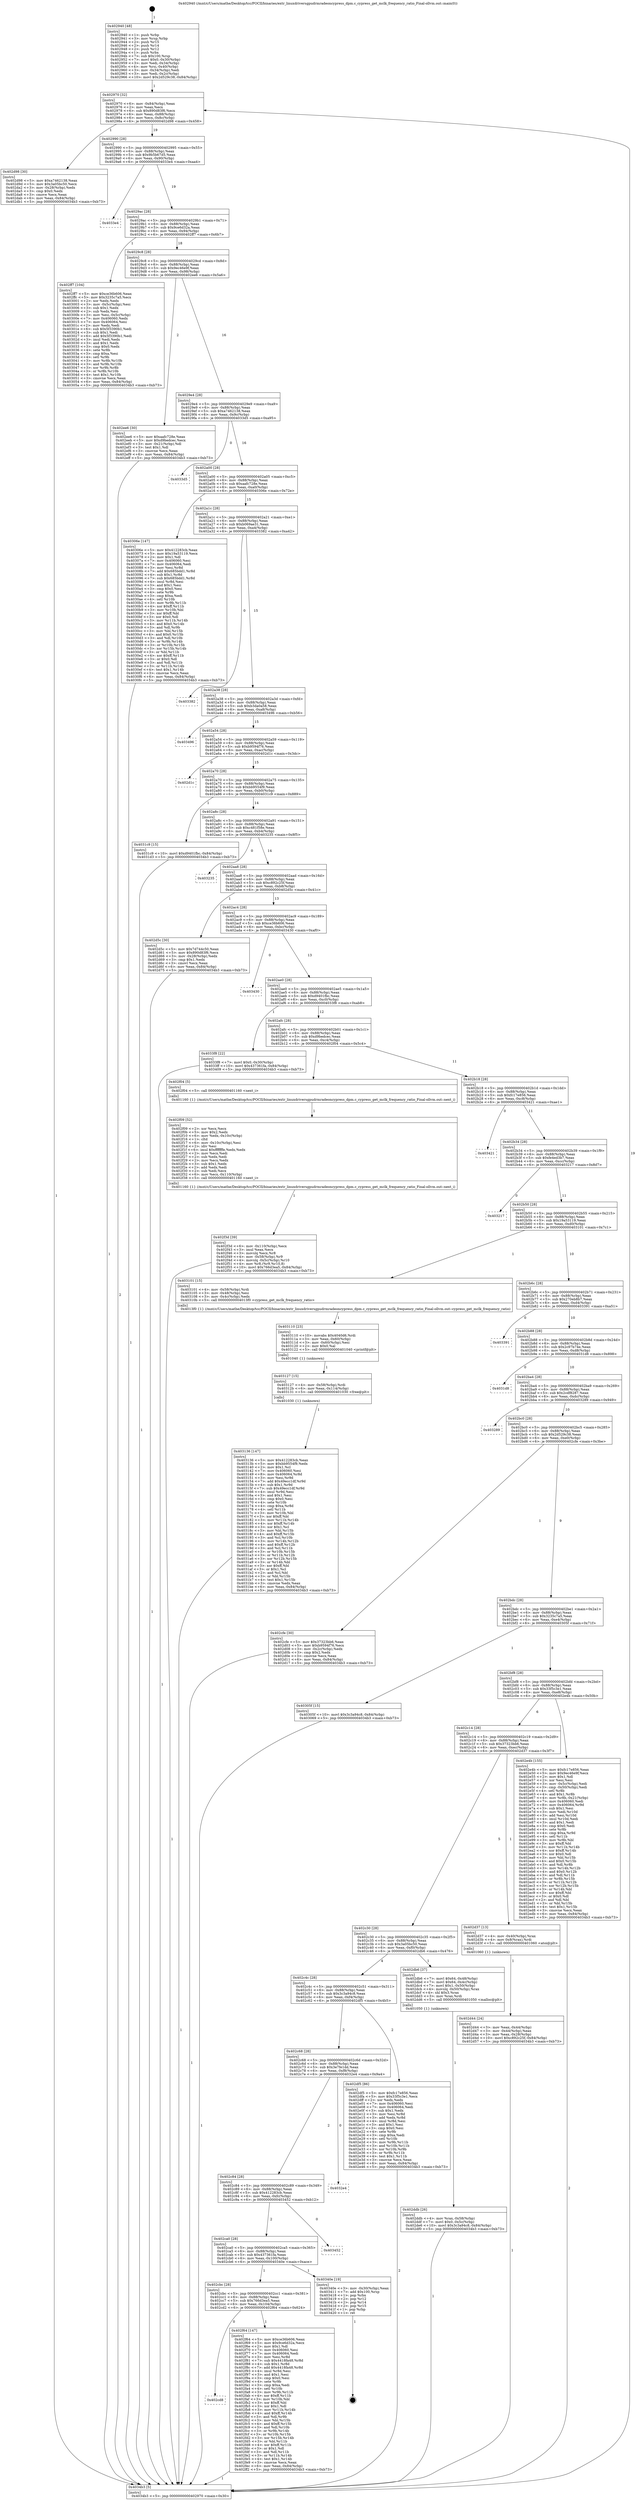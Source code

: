digraph "0x402940" {
  label = "0x402940 (/mnt/c/Users/mathe/Desktop/tcc/POCII/binaries/extr_linuxdriversgpudrmradeoncypress_dpm.c_cypress_get_mclk_frequency_ratio_Final-ollvm.out::main(0))"
  labelloc = "t"
  node[shape=record]

  Entry [label="",width=0.3,height=0.3,shape=circle,fillcolor=black,style=filled]
  "0x402970" [label="{
     0x402970 [32]\l
     | [instrs]\l
     &nbsp;&nbsp;0x402970 \<+6\>: mov -0x84(%rbp),%eax\l
     &nbsp;&nbsp;0x402976 \<+2\>: mov %eax,%ecx\l
     &nbsp;&nbsp;0x402978 \<+6\>: sub $0x890d83f6,%ecx\l
     &nbsp;&nbsp;0x40297e \<+6\>: mov %eax,-0x88(%rbp)\l
     &nbsp;&nbsp;0x402984 \<+6\>: mov %ecx,-0x8c(%rbp)\l
     &nbsp;&nbsp;0x40298a \<+6\>: je 0000000000402d98 \<main+0x458\>\l
  }"]
  "0x402d98" [label="{
     0x402d98 [30]\l
     | [instrs]\l
     &nbsp;&nbsp;0x402d98 \<+5\>: mov $0xa7462138,%eax\l
     &nbsp;&nbsp;0x402d9d \<+5\>: mov $0x3a05bc50,%ecx\l
     &nbsp;&nbsp;0x402da2 \<+3\>: mov -0x28(%rbp),%edx\l
     &nbsp;&nbsp;0x402da5 \<+3\>: cmp $0x0,%edx\l
     &nbsp;&nbsp;0x402da8 \<+3\>: cmove %ecx,%eax\l
     &nbsp;&nbsp;0x402dab \<+6\>: mov %eax,-0x84(%rbp)\l
     &nbsp;&nbsp;0x402db1 \<+5\>: jmp 00000000004034b3 \<main+0xb73\>\l
  }"]
  "0x402990" [label="{
     0x402990 [28]\l
     | [instrs]\l
     &nbsp;&nbsp;0x402990 \<+5\>: jmp 0000000000402995 \<main+0x55\>\l
     &nbsp;&nbsp;0x402995 \<+6\>: mov -0x88(%rbp),%eax\l
     &nbsp;&nbsp;0x40299b \<+5\>: sub $0x9b5b67d5,%eax\l
     &nbsp;&nbsp;0x4029a0 \<+6\>: mov %eax,-0x90(%rbp)\l
     &nbsp;&nbsp;0x4029a6 \<+6\>: je 00000000004033e4 \<main+0xaa4\>\l
  }"]
  Exit [label="",width=0.3,height=0.3,shape=circle,fillcolor=black,style=filled,peripheries=2]
  "0x4033e4" [label="{
     0x4033e4\l
  }", style=dashed]
  "0x4029ac" [label="{
     0x4029ac [28]\l
     | [instrs]\l
     &nbsp;&nbsp;0x4029ac \<+5\>: jmp 00000000004029b1 \<main+0x71\>\l
     &nbsp;&nbsp;0x4029b1 \<+6\>: mov -0x88(%rbp),%eax\l
     &nbsp;&nbsp;0x4029b7 \<+5\>: sub $0x9ce6d32a,%eax\l
     &nbsp;&nbsp;0x4029bc \<+6\>: mov %eax,-0x94(%rbp)\l
     &nbsp;&nbsp;0x4029c2 \<+6\>: je 0000000000402ff7 \<main+0x6b7\>\l
  }"]
  "0x403136" [label="{
     0x403136 [147]\l
     | [instrs]\l
     &nbsp;&nbsp;0x403136 \<+5\>: mov $0x412283cb,%eax\l
     &nbsp;&nbsp;0x40313b \<+5\>: mov $0xbb9554f9,%edx\l
     &nbsp;&nbsp;0x403140 \<+2\>: mov $0x1,%cl\l
     &nbsp;&nbsp;0x403142 \<+7\>: mov 0x406060,%esi\l
     &nbsp;&nbsp;0x403149 \<+8\>: mov 0x406064,%r8d\l
     &nbsp;&nbsp;0x403151 \<+3\>: mov %esi,%r9d\l
     &nbsp;&nbsp;0x403154 \<+7\>: add $0x49ecc1df,%r9d\l
     &nbsp;&nbsp;0x40315b \<+4\>: sub $0x1,%r9d\l
     &nbsp;&nbsp;0x40315f \<+7\>: sub $0x49ecc1df,%r9d\l
     &nbsp;&nbsp;0x403166 \<+4\>: imul %r9d,%esi\l
     &nbsp;&nbsp;0x40316a \<+3\>: and $0x1,%esi\l
     &nbsp;&nbsp;0x40316d \<+3\>: cmp $0x0,%esi\l
     &nbsp;&nbsp;0x403170 \<+4\>: sete %r10b\l
     &nbsp;&nbsp;0x403174 \<+4\>: cmp $0xa,%r8d\l
     &nbsp;&nbsp;0x403178 \<+4\>: setl %r11b\l
     &nbsp;&nbsp;0x40317c \<+3\>: mov %r10b,%bl\l
     &nbsp;&nbsp;0x40317f \<+3\>: xor $0xff,%bl\l
     &nbsp;&nbsp;0x403182 \<+3\>: mov %r11b,%r14b\l
     &nbsp;&nbsp;0x403185 \<+4\>: xor $0xff,%r14b\l
     &nbsp;&nbsp;0x403189 \<+3\>: xor $0x1,%cl\l
     &nbsp;&nbsp;0x40318c \<+3\>: mov %bl,%r15b\l
     &nbsp;&nbsp;0x40318f \<+4\>: and $0xff,%r15b\l
     &nbsp;&nbsp;0x403193 \<+3\>: and %cl,%r10b\l
     &nbsp;&nbsp;0x403196 \<+3\>: mov %r14b,%r12b\l
     &nbsp;&nbsp;0x403199 \<+4\>: and $0xff,%r12b\l
     &nbsp;&nbsp;0x40319d \<+3\>: and %cl,%r11b\l
     &nbsp;&nbsp;0x4031a0 \<+3\>: or %r10b,%r15b\l
     &nbsp;&nbsp;0x4031a3 \<+3\>: or %r11b,%r12b\l
     &nbsp;&nbsp;0x4031a6 \<+3\>: xor %r12b,%r15b\l
     &nbsp;&nbsp;0x4031a9 \<+3\>: or %r14b,%bl\l
     &nbsp;&nbsp;0x4031ac \<+3\>: xor $0xff,%bl\l
     &nbsp;&nbsp;0x4031af \<+3\>: or $0x1,%cl\l
     &nbsp;&nbsp;0x4031b2 \<+2\>: and %cl,%bl\l
     &nbsp;&nbsp;0x4031b4 \<+3\>: or %bl,%r15b\l
     &nbsp;&nbsp;0x4031b7 \<+4\>: test $0x1,%r15b\l
     &nbsp;&nbsp;0x4031bb \<+3\>: cmovne %edx,%eax\l
     &nbsp;&nbsp;0x4031be \<+6\>: mov %eax,-0x84(%rbp)\l
     &nbsp;&nbsp;0x4031c4 \<+5\>: jmp 00000000004034b3 \<main+0xb73\>\l
  }"]
  "0x402ff7" [label="{
     0x402ff7 [104]\l
     | [instrs]\l
     &nbsp;&nbsp;0x402ff7 \<+5\>: mov $0xce36b606,%eax\l
     &nbsp;&nbsp;0x402ffc \<+5\>: mov $0x3235c7a5,%ecx\l
     &nbsp;&nbsp;0x403001 \<+2\>: xor %edx,%edx\l
     &nbsp;&nbsp;0x403003 \<+3\>: mov -0x5c(%rbp),%esi\l
     &nbsp;&nbsp;0x403006 \<+3\>: sub $0x1,%edx\l
     &nbsp;&nbsp;0x403009 \<+2\>: sub %edx,%esi\l
     &nbsp;&nbsp;0x40300b \<+3\>: mov %esi,-0x5c(%rbp)\l
     &nbsp;&nbsp;0x40300e \<+7\>: mov 0x406060,%edx\l
     &nbsp;&nbsp;0x403015 \<+7\>: mov 0x406064,%esi\l
     &nbsp;&nbsp;0x40301c \<+2\>: mov %edx,%edi\l
     &nbsp;&nbsp;0x40301e \<+6\>: sub $0x5f3390b1,%edi\l
     &nbsp;&nbsp;0x403024 \<+3\>: sub $0x1,%edi\l
     &nbsp;&nbsp;0x403027 \<+6\>: add $0x5f3390b1,%edi\l
     &nbsp;&nbsp;0x40302d \<+3\>: imul %edi,%edx\l
     &nbsp;&nbsp;0x403030 \<+3\>: and $0x1,%edx\l
     &nbsp;&nbsp;0x403033 \<+3\>: cmp $0x0,%edx\l
     &nbsp;&nbsp;0x403036 \<+4\>: sete %r8b\l
     &nbsp;&nbsp;0x40303a \<+3\>: cmp $0xa,%esi\l
     &nbsp;&nbsp;0x40303d \<+4\>: setl %r9b\l
     &nbsp;&nbsp;0x403041 \<+3\>: mov %r8b,%r10b\l
     &nbsp;&nbsp;0x403044 \<+3\>: and %r9b,%r10b\l
     &nbsp;&nbsp;0x403047 \<+3\>: xor %r9b,%r8b\l
     &nbsp;&nbsp;0x40304a \<+3\>: or %r8b,%r10b\l
     &nbsp;&nbsp;0x40304d \<+4\>: test $0x1,%r10b\l
     &nbsp;&nbsp;0x403051 \<+3\>: cmovne %ecx,%eax\l
     &nbsp;&nbsp;0x403054 \<+6\>: mov %eax,-0x84(%rbp)\l
     &nbsp;&nbsp;0x40305a \<+5\>: jmp 00000000004034b3 \<main+0xb73\>\l
  }"]
  "0x4029c8" [label="{
     0x4029c8 [28]\l
     | [instrs]\l
     &nbsp;&nbsp;0x4029c8 \<+5\>: jmp 00000000004029cd \<main+0x8d\>\l
     &nbsp;&nbsp;0x4029cd \<+6\>: mov -0x88(%rbp),%eax\l
     &nbsp;&nbsp;0x4029d3 \<+5\>: sub $0x9ec46e9f,%eax\l
     &nbsp;&nbsp;0x4029d8 \<+6\>: mov %eax,-0x98(%rbp)\l
     &nbsp;&nbsp;0x4029de \<+6\>: je 0000000000402ee6 \<main+0x5a6\>\l
  }"]
  "0x403127" [label="{
     0x403127 [15]\l
     | [instrs]\l
     &nbsp;&nbsp;0x403127 \<+4\>: mov -0x58(%rbp),%rdi\l
     &nbsp;&nbsp;0x40312b \<+6\>: mov %eax,-0x114(%rbp)\l
     &nbsp;&nbsp;0x403131 \<+5\>: call 0000000000401030 \<free@plt\>\l
     | [calls]\l
     &nbsp;&nbsp;0x401030 \{1\} (unknown)\l
  }"]
  "0x402ee6" [label="{
     0x402ee6 [30]\l
     | [instrs]\l
     &nbsp;&nbsp;0x402ee6 \<+5\>: mov $0xaafc728e,%eax\l
     &nbsp;&nbsp;0x402eeb \<+5\>: mov $0xd9bedcec,%ecx\l
     &nbsp;&nbsp;0x402ef0 \<+3\>: mov -0x21(%rbp),%dl\l
     &nbsp;&nbsp;0x402ef3 \<+3\>: test $0x1,%dl\l
     &nbsp;&nbsp;0x402ef6 \<+3\>: cmovne %ecx,%eax\l
     &nbsp;&nbsp;0x402ef9 \<+6\>: mov %eax,-0x84(%rbp)\l
     &nbsp;&nbsp;0x402eff \<+5\>: jmp 00000000004034b3 \<main+0xb73\>\l
  }"]
  "0x4029e4" [label="{
     0x4029e4 [28]\l
     | [instrs]\l
     &nbsp;&nbsp;0x4029e4 \<+5\>: jmp 00000000004029e9 \<main+0xa9\>\l
     &nbsp;&nbsp;0x4029e9 \<+6\>: mov -0x88(%rbp),%eax\l
     &nbsp;&nbsp;0x4029ef \<+5\>: sub $0xa7462138,%eax\l
     &nbsp;&nbsp;0x4029f4 \<+6\>: mov %eax,-0x9c(%rbp)\l
     &nbsp;&nbsp;0x4029fa \<+6\>: je 00000000004033d5 \<main+0xa95\>\l
  }"]
  "0x403110" [label="{
     0x403110 [23]\l
     | [instrs]\l
     &nbsp;&nbsp;0x403110 \<+10\>: movabs $0x4040d6,%rdi\l
     &nbsp;&nbsp;0x40311a \<+3\>: mov %eax,-0x60(%rbp)\l
     &nbsp;&nbsp;0x40311d \<+3\>: mov -0x60(%rbp),%esi\l
     &nbsp;&nbsp;0x403120 \<+2\>: mov $0x0,%al\l
     &nbsp;&nbsp;0x403122 \<+5\>: call 0000000000401040 \<printf@plt\>\l
     | [calls]\l
     &nbsp;&nbsp;0x401040 \{1\} (unknown)\l
  }"]
  "0x4033d5" [label="{
     0x4033d5\l
  }", style=dashed]
  "0x402a00" [label="{
     0x402a00 [28]\l
     | [instrs]\l
     &nbsp;&nbsp;0x402a00 \<+5\>: jmp 0000000000402a05 \<main+0xc5\>\l
     &nbsp;&nbsp;0x402a05 \<+6\>: mov -0x88(%rbp),%eax\l
     &nbsp;&nbsp;0x402a0b \<+5\>: sub $0xaafc728e,%eax\l
     &nbsp;&nbsp;0x402a10 \<+6\>: mov %eax,-0xa0(%rbp)\l
     &nbsp;&nbsp;0x402a16 \<+6\>: je 000000000040306e \<main+0x72e\>\l
  }"]
  "0x402cd8" [label="{
     0x402cd8\l
  }", style=dashed]
  "0x40306e" [label="{
     0x40306e [147]\l
     | [instrs]\l
     &nbsp;&nbsp;0x40306e \<+5\>: mov $0x412283cb,%eax\l
     &nbsp;&nbsp;0x403073 \<+5\>: mov $0x19a53119,%ecx\l
     &nbsp;&nbsp;0x403078 \<+2\>: mov $0x1,%dl\l
     &nbsp;&nbsp;0x40307a \<+7\>: mov 0x406060,%esi\l
     &nbsp;&nbsp;0x403081 \<+7\>: mov 0x406064,%edi\l
     &nbsp;&nbsp;0x403088 \<+3\>: mov %esi,%r8d\l
     &nbsp;&nbsp;0x40308b \<+7\>: add $0x685bdd1,%r8d\l
     &nbsp;&nbsp;0x403092 \<+4\>: sub $0x1,%r8d\l
     &nbsp;&nbsp;0x403096 \<+7\>: sub $0x685bdd1,%r8d\l
     &nbsp;&nbsp;0x40309d \<+4\>: imul %r8d,%esi\l
     &nbsp;&nbsp;0x4030a1 \<+3\>: and $0x1,%esi\l
     &nbsp;&nbsp;0x4030a4 \<+3\>: cmp $0x0,%esi\l
     &nbsp;&nbsp;0x4030a7 \<+4\>: sete %r9b\l
     &nbsp;&nbsp;0x4030ab \<+3\>: cmp $0xa,%edi\l
     &nbsp;&nbsp;0x4030ae \<+4\>: setl %r10b\l
     &nbsp;&nbsp;0x4030b2 \<+3\>: mov %r9b,%r11b\l
     &nbsp;&nbsp;0x4030b5 \<+4\>: xor $0xff,%r11b\l
     &nbsp;&nbsp;0x4030b9 \<+3\>: mov %r10b,%bl\l
     &nbsp;&nbsp;0x4030bc \<+3\>: xor $0xff,%bl\l
     &nbsp;&nbsp;0x4030bf \<+3\>: xor $0x0,%dl\l
     &nbsp;&nbsp;0x4030c2 \<+3\>: mov %r11b,%r14b\l
     &nbsp;&nbsp;0x4030c5 \<+4\>: and $0x0,%r14b\l
     &nbsp;&nbsp;0x4030c9 \<+3\>: and %dl,%r9b\l
     &nbsp;&nbsp;0x4030cc \<+3\>: mov %bl,%r15b\l
     &nbsp;&nbsp;0x4030cf \<+4\>: and $0x0,%r15b\l
     &nbsp;&nbsp;0x4030d3 \<+3\>: and %dl,%r10b\l
     &nbsp;&nbsp;0x4030d6 \<+3\>: or %r9b,%r14b\l
     &nbsp;&nbsp;0x4030d9 \<+3\>: or %r10b,%r15b\l
     &nbsp;&nbsp;0x4030dc \<+3\>: xor %r15b,%r14b\l
     &nbsp;&nbsp;0x4030df \<+3\>: or %bl,%r11b\l
     &nbsp;&nbsp;0x4030e2 \<+4\>: xor $0xff,%r11b\l
     &nbsp;&nbsp;0x4030e6 \<+3\>: or $0x0,%dl\l
     &nbsp;&nbsp;0x4030e9 \<+3\>: and %dl,%r11b\l
     &nbsp;&nbsp;0x4030ec \<+3\>: or %r11b,%r14b\l
     &nbsp;&nbsp;0x4030ef \<+4\>: test $0x1,%r14b\l
     &nbsp;&nbsp;0x4030f3 \<+3\>: cmovne %ecx,%eax\l
     &nbsp;&nbsp;0x4030f6 \<+6\>: mov %eax,-0x84(%rbp)\l
     &nbsp;&nbsp;0x4030fc \<+5\>: jmp 00000000004034b3 \<main+0xb73\>\l
  }"]
  "0x402a1c" [label="{
     0x402a1c [28]\l
     | [instrs]\l
     &nbsp;&nbsp;0x402a1c \<+5\>: jmp 0000000000402a21 \<main+0xe1\>\l
     &nbsp;&nbsp;0x402a21 \<+6\>: mov -0x88(%rbp),%eax\l
     &nbsp;&nbsp;0x402a27 \<+5\>: sub $0xb069ae31,%eax\l
     &nbsp;&nbsp;0x402a2c \<+6\>: mov %eax,-0xa4(%rbp)\l
     &nbsp;&nbsp;0x402a32 \<+6\>: je 0000000000403382 \<main+0xa42\>\l
  }"]
  "0x402f64" [label="{
     0x402f64 [147]\l
     | [instrs]\l
     &nbsp;&nbsp;0x402f64 \<+5\>: mov $0xce36b606,%eax\l
     &nbsp;&nbsp;0x402f69 \<+5\>: mov $0x9ce6d32a,%ecx\l
     &nbsp;&nbsp;0x402f6e \<+2\>: mov $0x1,%dl\l
     &nbsp;&nbsp;0x402f70 \<+7\>: mov 0x406060,%esi\l
     &nbsp;&nbsp;0x402f77 \<+7\>: mov 0x406064,%edi\l
     &nbsp;&nbsp;0x402f7e \<+3\>: mov %esi,%r8d\l
     &nbsp;&nbsp;0x402f81 \<+7\>: sub $0x4418fa48,%r8d\l
     &nbsp;&nbsp;0x402f88 \<+4\>: sub $0x1,%r8d\l
     &nbsp;&nbsp;0x402f8c \<+7\>: add $0x4418fa48,%r8d\l
     &nbsp;&nbsp;0x402f93 \<+4\>: imul %r8d,%esi\l
     &nbsp;&nbsp;0x402f97 \<+3\>: and $0x1,%esi\l
     &nbsp;&nbsp;0x402f9a \<+3\>: cmp $0x0,%esi\l
     &nbsp;&nbsp;0x402f9d \<+4\>: sete %r9b\l
     &nbsp;&nbsp;0x402fa1 \<+3\>: cmp $0xa,%edi\l
     &nbsp;&nbsp;0x402fa4 \<+4\>: setl %r10b\l
     &nbsp;&nbsp;0x402fa8 \<+3\>: mov %r9b,%r11b\l
     &nbsp;&nbsp;0x402fab \<+4\>: xor $0xff,%r11b\l
     &nbsp;&nbsp;0x402faf \<+3\>: mov %r10b,%bl\l
     &nbsp;&nbsp;0x402fb2 \<+3\>: xor $0xff,%bl\l
     &nbsp;&nbsp;0x402fb5 \<+3\>: xor $0x1,%dl\l
     &nbsp;&nbsp;0x402fb8 \<+3\>: mov %r11b,%r14b\l
     &nbsp;&nbsp;0x402fbb \<+4\>: and $0xff,%r14b\l
     &nbsp;&nbsp;0x402fbf \<+3\>: and %dl,%r9b\l
     &nbsp;&nbsp;0x402fc2 \<+3\>: mov %bl,%r15b\l
     &nbsp;&nbsp;0x402fc5 \<+4\>: and $0xff,%r15b\l
     &nbsp;&nbsp;0x402fc9 \<+3\>: and %dl,%r10b\l
     &nbsp;&nbsp;0x402fcc \<+3\>: or %r9b,%r14b\l
     &nbsp;&nbsp;0x402fcf \<+3\>: or %r10b,%r15b\l
     &nbsp;&nbsp;0x402fd2 \<+3\>: xor %r15b,%r14b\l
     &nbsp;&nbsp;0x402fd5 \<+3\>: or %bl,%r11b\l
     &nbsp;&nbsp;0x402fd8 \<+4\>: xor $0xff,%r11b\l
     &nbsp;&nbsp;0x402fdc \<+3\>: or $0x1,%dl\l
     &nbsp;&nbsp;0x402fdf \<+3\>: and %dl,%r11b\l
     &nbsp;&nbsp;0x402fe2 \<+3\>: or %r11b,%r14b\l
     &nbsp;&nbsp;0x402fe5 \<+4\>: test $0x1,%r14b\l
     &nbsp;&nbsp;0x402fe9 \<+3\>: cmovne %ecx,%eax\l
     &nbsp;&nbsp;0x402fec \<+6\>: mov %eax,-0x84(%rbp)\l
     &nbsp;&nbsp;0x402ff2 \<+5\>: jmp 00000000004034b3 \<main+0xb73\>\l
  }"]
  "0x403382" [label="{
     0x403382\l
  }", style=dashed]
  "0x402a38" [label="{
     0x402a38 [28]\l
     | [instrs]\l
     &nbsp;&nbsp;0x402a38 \<+5\>: jmp 0000000000402a3d \<main+0xfd\>\l
     &nbsp;&nbsp;0x402a3d \<+6\>: mov -0x88(%rbp),%eax\l
     &nbsp;&nbsp;0x402a43 \<+5\>: sub $0xb3da0a58,%eax\l
     &nbsp;&nbsp;0x402a48 \<+6\>: mov %eax,-0xa8(%rbp)\l
     &nbsp;&nbsp;0x402a4e \<+6\>: je 0000000000403496 \<main+0xb56\>\l
  }"]
  "0x402cbc" [label="{
     0x402cbc [28]\l
     | [instrs]\l
     &nbsp;&nbsp;0x402cbc \<+5\>: jmp 0000000000402cc1 \<main+0x381\>\l
     &nbsp;&nbsp;0x402cc1 \<+6\>: mov -0x88(%rbp),%eax\l
     &nbsp;&nbsp;0x402cc7 \<+5\>: sub $0x766d3ea5,%eax\l
     &nbsp;&nbsp;0x402ccc \<+6\>: mov %eax,-0x104(%rbp)\l
     &nbsp;&nbsp;0x402cd2 \<+6\>: je 0000000000402f64 \<main+0x624\>\l
  }"]
  "0x403496" [label="{
     0x403496\l
  }", style=dashed]
  "0x402a54" [label="{
     0x402a54 [28]\l
     | [instrs]\l
     &nbsp;&nbsp;0x402a54 \<+5\>: jmp 0000000000402a59 \<main+0x119\>\l
     &nbsp;&nbsp;0x402a59 \<+6\>: mov -0x88(%rbp),%eax\l
     &nbsp;&nbsp;0x402a5f \<+5\>: sub $0xb9594f76,%eax\l
     &nbsp;&nbsp;0x402a64 \<+6\>: mov %eax,-0xac(%rbp)\l
     &nbsp;&nbsp;0x402a6a \<+6\>: je 0000000000402d1c \<main+0x3dc\>\l
  }"]
  "0x40340e" [label="{
     0x40340e [19]\l
     | [instrs]\l
     &nbsp;&nbsp;0x40340e \<+3\>: mov -0x30(%rbp),%eax\l
     &nbsp;&nbsp;0x403411 \<+7\>: add $0x100,%rsp\l
     &nbsp;&nbsp;0x403418 \<+1\>: pop %rbx\l
     &nbsp;&nbsp;0x403419 \<+2\>: pop %r12\l
     &nbsp;&nbsp;0x40341b \<+2\>: pop %r14\l
     &nbsp;&nbsp;0x40341d \<+2\>: pop %r15\l
     &nbsp;&nbsp;0x40341f \<+1\>: pop %rbp\l
     &nbsp;&nbsp;0x403420 \<+1\>: ret\l
  }"]
  "0x402d1c" [label="{
     0x402d1c\l
  }", style=dashed]
  "0x402a70" [label="{
     0x402a70 [28]\l
     | [instrs]\l
     &nbsp;&nbsp;0x402a70 \<+5\>: jmp 0000000000402a75 \<main+0x135\>\l
     &nbsp;&nbsp;0x402a75 \<+6\>: mov -0x88(%rbp),%eax\l
     &nbsp;&nbsp;0x402a7b \<+5\>: sub $0xbb9554f9,%eax\l
     &nbsp;&nbsp;0x402a80 \<+6\>: mov %eax,-0xb0(%rbp)\l
     &nbsp;&nbsp;0x402a86 \<+6\>: je 00000000004031c9 \<main+0x889\>\l
  }"]
  "0x402ca0" [label="{
     0x402ca0 [28]\l
     | [instrs]\l
     &nbsp;&nbsp;0x402ca0 \<+5\>: jmp 0000000000402ca5 \<main+0x365\>\l
     &nbsp;&nbsp;0x402ca5 \<+6\>: mov -0x88(%rbp),%eax\l
     &nbsp;&nbsp;0x402cab \<+5\>: sub $0x437361fa,%eax\l
     &nbsp;&nbsp;0x402cb0 \<+6\>: mov %eax,-0x100(%rbp)\l
     &nbsp;&nbsp;0x402cb6 \<+6\>: je 000000000040340e \<main+0xace\>\l
  }"]
  "0x4031c9" [label="{
     0x4031c9 [15]\l
     | [instrs]\l
     &nbsp;&nbsp;0x4031c9 \<+10\>: movl $0xd9401fbc,-0x84(%rbp)\l
     &nbsp;&nbsp;0x4031d3 \<+5\>: jmp 00000000004034b3 \<main+0xb73\>\l
  }"]
  "0x402a8c" [label="{
     0x402a8c [28]\l
     | [instrs]\l
     &nbsp;&nbsp;0x402a8c \<+5\>: jmp 0000000000402a91 \<main+0x151\>\l
     &nbsp;&nbsp;0x402a91 \<+6\>: mov -0x88(%rbp),%eax\l
     &nbsp;&nbsp;0x402a97 \<+5\>: sub $0xc481f58e,%eax\l
     &nbsp;&nbsp;0x402a9c \<+6\>: mov %eax,-0xb4(%rbp)\l
     &nbsp;&nbsp;0x402aa2 \<+6\>: je 0000000000403235 \<main+0x8f5\>\l
  }"]
  "0x403452" [label="{
     0x403452\l
  }", style=dashed]
  "0x403235" [label="{
     0x403235\l
  }", style=dashed]
  "0x402aa8" [label="{
     0x402aa8 [28]\l
     | [instrs]\l
     &nbsp;&nbsp;0x402aa8 \<+5\>: jmp 0000000000402aad \<main+0x16d\>\l
     &nbsp;&nbsp;0x402aad \<+6\>: mov -0x88(%rbp),%eax\l
     &nbsp;&nbsp;0x402ab3 \<+5\>: sub $0xc892c25f,%eax\l
     &nbsp;&nbsp;0x402ab8 \<+6\>: mov %eax,-0xb8(%rbp)\l
     &nbsp;&nbsp;0x402abe \<+6\>: je 0000000000402d5c \<main+0x41c\>\l
  }"]
  "0x402c84" [label="{
     0x402c84 [28]\l
     | [instrs]\l
     &nbsp;&nbsp;0x402c84 \<+5\>: jmp 0000000000402c89 \<main+0x349\>\l
     &nbsp;&nbsp;0x402c89 \<+6\>: mov -0x88(%rbp),%eax\l
     &nbsp;&nbsp;0x402c8f \<+5\>: sub $0x412283cb,%eax\l
     &nbsp;&nbsp;0x402c94 \<+6\>: mov %eax,-0xfc(%rbp)\l
     &nbsp;&nbsp;0x402c9a \<+6\>: je 0000000000403452 \<main+0xb12\>\l
  }"]
  "0x402d5c" [label="{
     0x402d5c [30]\l
     | [instrs]\l
     &nbsp;&nbsp;0x402d5c \<+5\>: mov $0x7d744c50,%eax\l
     &nbsp;&nbsp;0x402d61 \<+5\>: mov $0x890d83f6,%ecx\l
     &nbsp;&nbsp;0x402d66 \<+3\>: mov -0x28(%rbp),%edx\l
     &nbsp;&nbsp;0x402d69 \<+3\>: cmp $0x1,%edx\l
     &nbsp;&nbsp;0x402d6c \<+3\>: cmovl %ecx,%eax\l
     &nbsp;&nbsp;0x402d6f \<+6\>: mov %eax,-0x84(%rbp)\l
     &nbsp;&nbsp;0x402d75 \<+5\>: jmp 00000000004034b3 \<main+0xb73\>\l
  }"]
  "0x402ac4" [label="{
     0x402ac4 [28]\l
     | [instrs]\l
     &nbsp;&nbsp;0x402ac4 \<+5\>: jmp 0000000000402ac9 \<main+0x189\>\l
     &nbsp;&nbsp;0x402ac9 \<+6\>: mov -0x88(%rbp),%eax\l
     &nbsp;&nbsp;0x402acf \<+5\>: sub $0xce36b606,%eax\l
     &nbsp;&nbsp;0x402ad4 \<+6\>: mov %eax,-0xbc(%rbp)\l
     &nbsp;&nbsp;0x402ada \<+6\>: je 0000000000403430 \<main+0xaf0\>\l
  }"]
  "0x4032e4" [label="{
     0x4032e4\l
  }", style=dashed]
  "0x403430" [label="{
     0x403430\l
  }", style=dashed]
  "0x402ae0" [label="{
     0x402ae0 [28]\l
     | [instrs]\l
     &nbsp;&nbsp;0x402ae0 \<+5\>: jmp 0000000000402ae5 \<main+0x1a5\>\l
     &nbsp;&nbsp;0x402ae5 \<+6\>: mov -0x88(%rbp),%eax\l
     &nbsp;&nbsp;0x402aeb \<+5\>: sub $0xd9401fbc,%eax\l
     &nbsp;&nbsp;0x402af0 \<+6\>: mov %eax,-0xc0(%rbp)\l
     &nbsp;&nbsp;0x402af6 \<+6\>: je 00000000004033f8 \<main+0xab8\>\l
  }"]
  "0x402f3d" [label="{
     0x402f3d [39]\l
     | [instrs]\l
     &nbsp;&nbsp;0x402f3d \<+6\>: mov -0x110(%rbp),%ecx\l
     &nbsp;&nbsp;0x402f43 \<+3\>: imul %eax,%ecx\l
     &nbsp;&nbsp;0x402f46 \<+3\>: movslq %ecx,%r8\l
     &nbsp;&nbsp;0x402f49 \<+4\>: mov -0x58(%rbp),%r9\l
     &nbsp;&nbsp;0x402f4d \<+4\>: movslq -0x5c(%rbp),%r10\l
     &nbsp;&nbsp;0x402f51 \<+4\>: mov %r8,(%r9,%r10,8)\l
     &nbsp;&nbsp;0x402f55 \<+10\>: movl $0x766d3ea5,-0x84(%rbp)\l
     &nbsp;&nbsp;0x402f5f \<+5\>: jmp 00000000004034b3 \<main+0xb73\>\l
  }"]
  "0x4033f8" [label="{
     0x4033f8 [22]\l
     | [instrs]\l
     &nbsp;&nbsp;0x4033f8 \<+7\>: movl $0x0,-0x30(%rbp)\l
     &nbsp;&nbsp;0x4033ff \<+10\>: movl $0x437361fa,-0x84(%rbp)\l
     &nbsp;&nbsp;0x403409 \<+5\>: jmp 00000000004034b3 \<main+0xb73\>\l
  }"]
  "0x402afc" [label="{
     0x402afc [28]\l
     | [instrs]\l
     &nbsp;&nbsp;0x402afc \<+5\>: jmp 0000000000402b01 \<main+0x1c1\>\l
     &nbsp;&nbsp;0x402b01 \<+6\>: mov -0x88(%rbp),%eax\l
     &nbsp;&nbsp;0x402b07 \<+5\>: sub $0xd9bedcec,%eax\l
     &nbsp;&nbsp;0x402b0c \<+6\>: mov %eax,-0xc4(%rbp)\l
     &nbsp;&nbsp;0x402b12 \<+6\>: je 0000000000402f04 \<main+0x5c4\>\l
  }"]
  "0x402f09" [label="{
     0x402f09 [52]\l
     | [instrs]\l
     &nbsp;&nbsp;0x402f09 \<+2\>: xor %ecx,%ecx\l
     &nbsp;&nbsp;0x402f0b \<+5\>: mov $0x2,%edx\l
     &nbsp;&nbsp;0x402f10 \<+6\>: mov %edx,-0x10c(%rbp)\l
     &nbsp;&nbsp;0x402f16 \<+1\>: cltd\l
     &nbsp;&nbsp;0x402f17 \<+6\>: mov -0x10c(%rbp),%esi\l
     &nbsp;&nbsp;0x402f1d \<+2\>: idiv %esi\l
     &nbsp;&nbsp;0x402f1f \<+6\>: imul $0xfffffffe,%edx,%edx\l
     &nbsp;&nbsp;0x402f25 \<+2\>: mov %ecx,%edi\l
     &nbsp;&nbsp;0x402f27 \<+2\>: sub %edx,%edi\l
     &nbsp;&nbsp;0x402f29 \<+2\>: mov %ecx,%edx\l
     &nbsp;&nbsp;0x402f2b \<+3\>: sub $0x1,%edx\l
     &nbsp;&nbsp;0x402f2e \<+2\>: add %edx,%edi\l
     &nbsp;&nbsp;0x402f30 \<+2\>: sub %edi,%ecx\l
     &nbsp;&nbsp;0x402f32 \<+6\>: mov %ecx,-0x110(%rbp)\l
     &nbsp;&nbsp;0x402f38 \<+5\>: call 0000000000401160 \<next_i\>\l
     | [calls]\l
     &nbsp;&nbsp;0x401160 \{1\} (/mnt/c/Users/mathe/Desktop/tcc/POCII/binaries/extr_linuxdriversgpudrmradeoncypress_dpm.c_cypress_get_mclk_frequency_ratio_Final-ollvm.out::next_i)\l
  }"]
  "0x402f04" [label="{
     0x402f04 [5]\l
     | [instrs]\l
     &nbsp;&nbsp;0x402f04 \<+5\>: call 0000000000401160 \<next_i\>\l
     | [calls]\l
     &nbsp;&nbsp;0x401160 \{1\} (/mnt/c/Users/mathe/Desktop/tcc/POCII/binaries/extr_linuxdriversgpudrmradeoncypress_dpm.c_cypress_get_mclk_frequency_ratio_Final-ollvm.out::next_i)\l
  }"]
  "0x402b18" [label="{
     0x402b18 [28]\l
     | [instrs]\l
     &nbsp;&nbsp;0x402b18 \<+5\>: jmp 0000000000402b1d \<main+0x1dd\>\l
     &nbsp;&nbsp;0x402b1d \<+6\>: mov -0x88(%rbp),%eax\l
     &nbsp;&nbsp;0x402b23 \<+5\>: sub $0xfc17e856,%eax\l
     &nbsp;&nbsp;0x402b28 \<+6\>: mov %eax,-0xc8(%rbp)\l
     &nbsp;&nbsp;0x402b2e \<+6\>: je 0000000000403421 \<main+0xae1\>\l
  }"]
  "0x402c68" [label="{
     0x402c68 [28]\l
     | [instrs]\l
     &nbsp;&nbsp;0x402c68 \<+5\>: jmp 0000000000402c6d \<main+0x32d\>\l
     &nbsp;&nbsp;0x402c6d \<+6\>: mov -0x88(%rbp),%eax\l
     &nbsp;&nbsp;0x402c73 \<+5\>: sub $0x3e7fe1dd,%eax\l
     &nbsp;&nbsp;0x402c78 \<+6\>: mov %eax,-0xf8(%rbp)\l
     &nbsp;&nbsp;0x402c7e \<+6\>: je 00000000004032e4 \<main+0x9a4\>\l
  }"]
  "0x403421" [label="{
     0x403421\l
  }", style=dashed]
  "0x402b34" [label="{
     0x402b34 [28]\l
     | [instrs]\l
     &nbsp;&nbsp;0x402b34 \<+5\>: jmp 0000000000402b39 \<main+0x1f9\>\l
     &nbsp;&nbsp;0x402b39 \<+6\>: mov -0x88(%rbp),%eax\l
     &nbsp;&nbsp;0x402b3f \<+5\>: sub $0xfe4ed3b7,%eax\l
     &nbsp;&nbsp;0x402b44 \<+6\>: mov %eax,-0xcc(%rbp)\l
     &nbsp;&nbsp;0x402b4a \<+6\>: je 0000000000403217 \<main+0x8d7\>\l
  }"]
  "0x402df5" [label="{
     0x402df5 [86]\l
     | [instrs]\l
     &nbsp;&nbsp;0x402df5 \<+5\>: mov $0xfc17e856,%eax\l
     &nbsp;&nbsp;0x402dfa \<+5\>: mov $0x33f5c3e1,%ecx\l
     &nbsp;&nbsp;0x402dff \<+2\>: xor %edx,%edx\l
     &nbsp;&nbsp;0x402e01 \<+7\>: mov 0x406060,%esi\l
     &nbsp;&nbsp;0x402e08 \<+7\>: mov 0x406064,%edi\l
     &nbsp;&nbsp;0x402e0f \<+3\>: sub $0x1,%edx\l
     &nbsp;&nbsp;0x402e12 \<+3\>: mov %esi,%r8d\l
     &nbsp;&nbsp;0x402e15 \<+3\>: add %edx,%r8d\l
     &nbsp;&nbsp;0x402e18 \<+4\>: imul %r8d,%esi\l
     &nbsp;&nbsp;0x402e1c \<+3\>: and $0x1,%esi\l
     &nbsp;&nbsp;0x402e1f \<+3\>: cmp $0x0,%esi\l
     &nbsp;&nbsp;0x402e22 \<+4\>: sete %r9b\l
     &nbsp;&nbsp;0x402e26 \<+3\>: cmp $0xa,%edi\l
     &nbsp;&nbsp;0x402e29 \<+4\>: setl %r10b\l
     &nbsp;&nbsp;0x402e2d \<+3\>: mov %r9b,%r11b\l
     &nbsp;&nbsp;0x402e30 \<+3\>: and %r10b,%r11b\l
     &nbsp;&nbsp;0x402e33 \<+3\>: xor %r10b,%r9b\l
     &nbsp;&nbsp;0x402e36 \<+3\>: or %r9b,%r11b\l
     &nbsp;&nbsp;0x402e39 \<+4\>: test $0x1,%r11b\l
     &nbsp;&nbsp;0x402e3d \<+3\>: cmovne %ecx,%eax\l
     &nbsp;&nbsp;0x402e40 \<+6\>: mov %eax,-0x84(%rbp)\l
     &nbsp;&nbsp;0x402e46 \<+5\>: jmp 00000000004034b3 \<main+0xb73\>\l
  }"]
  "0x403217" [label="{
     0x403217\l
  }", style=dashed]
  "0x402b50" [label="{
     0x402b50 [28]\l
     | [instrs]\l
     &nbsp;&nbsp;0x402b50 \<+5\>: jmp 0000000000402b55 \<main+0x215\>\l
     &nbsp;&nbsp;0x402b55 \<+6\>: mov -0x88(%rbp),%eax\l
     &nbsp;&nbsp;0x402b5b \<+5\>: sub $0x19a53119,%eax\l
     &nbsp;&nbsp;0x402b60 \<+6\>: mov %eax,-0xd0(%rbp)\l
     &nbsp;&nbsp;0x402b66 \<+6\>: je 0000000000403101 \<main+0x7c1\>\l
  }"]
  "0x402ddb" [label="{
     0x402ddb [26]\l
     | [instrs]\l
     &nbsp;&nbsp;0x402ddb \<+4\>: mov %rax,-0x58(%rbp)\l
     &nbsp;&nbsp;0x402ddf \<+7\>: movl $0x0,-0x5c(%rbp)\l
     &nbsp;&nbsp;0x402de6 \<+10\>: movl $0x3c3a94c8,-0x84(%rbp)\l
     &nbsp;&nbsp;0x402df0 \<+5\>: jmp 00000000004034b3 \<main+0xb73\>\l
  }"]
  "0x403101" [label="{
     0x403101 [15]\l
     | [instrs]\l
     &nbsp;&nbsp;0x403101 \<+4\>: mov -0x58(%rbp),%rdi\l
     &nbsp;&nbsp;0x403105 \<+3\>: mov -0x48(%rbp),%esi\l
     &nbsp;&nbsp;0x403108 \<+3\>: mov -0x4c(%rbp),%edx\l
     &nbsp;&nbsp;0x40310b \<+5\>: call 00000000004013f0 \<cypress_get_mclk_frequency_ratio\>\l
     | [calls]\l
     &nbsp;&nbsp;0x4013f0 \{1\} (/mnt/c/Users/mathe/Desktop/tcc/POCII/binaries/extr_linuxdriversgpudrmradeoncypress_dpm.c_cypress_get_mclk_frequency_ratio_Final-ollvm.out::cypress_get_mclk_frequency_ratio)\l
  }"]
  "0x402b6c" [label="{
     0x402b6c [28]\l
     | [instrs]\l
     &nbsp;&nbsp;0x402b6c \<+5\>: jmp 0000000000402b71 \<main+0x231\>\l
     &nbsp;&nbsp;0x402b71 \<+6\>: mov -0x88(%rbp),%eax\l
     &nbsp;&nbsp;0x402b77 \<+5\>: sub $0x270eb8b7,%eax\l
     &nbsp;&nbsp;0x402b7c \<+6\>: mov %eax,-0xd4(%rbp)\l
     &nbsp;&nbsp;0x402b82 \<+6\>: je 0000000000403391 \<main+0xa51\>\l
  }"]
  "0x402c4c" [label="{
     0x402c4c [28]\l
     | [instrs]\l
     &nbsp;&nbsp;0x402c4c \<+5\>: jmp 0000000000402c51 \<main+0x311\>\l
     &nbsp;&nbsp;0x402c51 \<+6\>: mov -0x88(%rbp),%eax\l
     &nbsp;&nbsp;0x402c57 \<+5\>: sub $0x3c3a94c8,%eax\l
     &nbsp;&nbsp;0x402c5c \<+6\>: mov %eax,-0xf4(%rbp)\l
     &nbsp;&nbsp;0x402c62 \<+6\>: je 0000000000402df5 \<main+0x4b5\>\l
  }"]
  "0x403391" [label="{
     0x403391\l
  }", style=dashed]
  "0x402b88" [label="{
     0x402b88 [28]\l
     | [instrs]\l
     &nbsp;&nbsp;0x402b88 \<+5\>: jmp 0000000000402b8d \<main+0x24d\>\l
     &nbsp;&nbsp;0x402b8d \<+6\>: mov -0x88(%rbp),%eax\l
     &nbsp;&nbsp;0x402b93 \<+5\>: sub $0x2c97b74e,%eax\l
     &nbsp;&nbsp;0x402b98 \<+6\>: mov %eax,-0xd8(%rbp)\l
     &nbsp;&nbsp;0x402b9e \<+6\>: je 00000000004031d8 \<main+0x898\>\l
  }"]
  "0x402db6" [label="{
     0x402db6 [37]\l
     | [instrs]\l
     &nbsp;&nbsp;0x402db6 \<+7\>: movl $0x64,-0x48(%rbp)\l
     &nbsp;&nbsp;0x402dbd \<+7\>: movl $0x64,-0x4c(%rbp)\l
     &nbsp;&nbsp;0x402dc4 \<+7\>: movl $0x1,-0x50(%rbp)\l
     &nbsp;&nbsp;0x402dcb \<+4\>: movslq -0x50(%rbp),%rax\l
     &nbsp;&nbsp;0x402dcf \<+4\>: shl $0x3,%rax\l
     &nbsp;&nbsp;0x402dd3 \<+3\>: mov %rax,%rdi\l
     &nbsp;&nbsp;0x402dd6 \<+5\>: call 0000000000401050 \<malloc@plt\>\l
     | [calls]\l
     &nbsp;&nbsp;0x401050 \{1\} (unknown)\l
  }"]
  "0x4031d8" [label="{
     0x4031d8\l
  }", style=dashed]
  "0x402ba4" [label="{
     0x402ba4 [28]\l
     | [instrs]\l
     &nbsp;&nbsp;0x402ba4 \<+5\>: jmp 0000000000402ba9 \<main+0x269\>\l
     &nbsp;&nbsp;0x402ba9 \<+6\>: mov -0x88(%rbp),%eax\l
     &nbsp;&nbsp;0x402baf \<+5\>: sub $0x2cdf8287,%eax\l
     &nbsp;&nbsp;0x402bb4 \<+6\>: mov %eax,-0xdc(%rbp)\l
     &nbsp;&nbsp;0x402bba \<+6\>: je 0000000000403289 \<main+0x949\>\l
  }"]
  "0x402d44" [label="{
     0x402d44 [24]\l
     | [instrs]\l
     &nbsp;&nbsp;0x402d44 \<+3\>: mov %eax,-0x44(%rbp)\l
     &nbsp;&nbsp;0x402d47 \<+3\>: mov -0x44(%rbp),%eax\l
     &nbsp;&nbsp;0x402d4a \<+3\>: mov %eax,-0x28(%rbp)\l
     &nbsp;&nbsp;0x402d4d \<+10\>: movl $0xc892c25f,-0x84(%rbp)\l
     &nbsp;&nbsp;0x402d57 \<+5\>: jmp 00000000004034b3 \<main+0xb73\>\l
  }"]
  "0x403289" [label="{
     0x403289\l
  }", style=dashed]
  "0x402bc0" [label="{
     0x402bc0 [28]\l
     | [instrs]\l
     &nbsp;&nbsp;0x402bc0 \<+5\>: jmp 0000000000402bc5 \<main+0x285\>\l
     &nbsp;&nbsp;0x402bc5 \<+6\>: mov -0x88(%rbp),%eax\l
     &nbsp;&nbsp;0x402bcb \<+5\>: sub $0x2d529c38,%eax\l
     &nbsp;&nbsp;0x402bd0 \<+6\>: mov %eax,-0xe0(%rbp)\l
     &nbsp;&nbsp;0x402bd6 \<+6\>: je 0000000000402cfe \<main+0x3be\>\l
  }"]
  "0x402c30" [label="{
     0x402c30 [28]\l
     | [instrs]\l
     &nbsp;&nbsp;0x402c30 \<+5\>: jmp 0000000000402c35 \<main+0x2f5\>\l
     &nbsp;&nbsp;0x402c35 \<+6\>: mov -0x88(%rbp),%eax\l
     &nbsp;&nbsp;0x402c3b \<+5\>: sub $0x3a05bc50,%eax\l
     &nbsp;&nbsp;0x402c40 \<+6\>: mov %eax,-0xf0(%rbp)\l
     &nbsp;&nbsp;0x402c46 \<+6\>: je 0000000000402db6 \<main+0x476\>\l
  }"]
  "0x402cfe" [label="{
     0x402cfe [30]\l
     | [instrs]\l
     &nbsp;&nbsp;0x402cfe \<+5\>: mov $0x37323bb6,%eax\l
     &nbsp;&nbsp;0x402d03 \<+5\>: mov $0xb9594f76,%ecx\l
     &nbsp;&nbsp;0x402d08 \<+3\>: mov -0x2c(%rbp),%edx\l
     &nbsp;&nbsp;0x402d0b \<+3\>: cmp $0x2,%edx\l
     &nbsp;&nbsp;0x402d0e \<+3\>: cmovne %ecx,%eax\l
     &nbsp;&nbsp;0x402d11 \<+6\>: mov %eax,-0x84(%rbp)\l
     &nbsp;&nbsp;0x402d17 \<+5\>: jmp 00000000004034b3 \<main+0xb73\>\l
  }"]
  "0x402bdc" [label="{
     0x402bdc [28]\l
     | [instrs]\l
     &nbsp;&nbsp;0x402bdc \<+5\>: jmp 0000000000402be1 \<main+0x2a1\>\l
     &nbsp;&nbsp;0x402be1 \<+6\>: mov -0x88(%rbp),%eax\l
     &nbsp;&nbsp;0x402be7 \<+5\>: sub $0x3235c7a5,%eax\l
     &nbsp;&nbsp;0x402bec \<+6\>: mov %eax,-0xe4(%rbp)\l
     &nbsp;&nbsp;0x402bf2 \<+6\>: je 000000000040305f \<main+0x71f\>\l
  }"]
  "0x4034b3" [label="{
     0x4034b3 [5]\l
     | [instrs]\l
     &nbsp;&nbsp;0x4034b3 \<+5\>: jmp 0000000000402970 \<main+0x30\>\l
  }"]
  "0x402940" [label="{
     0x402940 [48]\l
     | [instrs]\l
     &nbsp;&nbsp;0x402940 \<+1\>: push %rbp\l
     &nbsp;&nbsp;0x402941 \<+3\>: mov %rsp,%rbp\l
     &nbsp;&nbsp;0x402944 \<+2\>: push %r15\l
     &nbsp;&nbsp;0x402946 \<+2\>: push %r14\l
     &nbsp;&nbsp;0x402948 \<+2\>: push %r12\l
     &nbsp;&nbsp;0x40294a \<+1\>: push %rbx\l
     &nbsp;&nbsp;0x40294b \<+7\>: sub $0x100,%rsp\l
     &nbsp;&nbsp;0x402952 \<+7\>: movl $0x0,-0x30(%rbp)\l
     &nbsp;&nbsp;0x402959 \<+3\>: mov %edi,-0x34(%rbp)\l
     &nbsp;&nbsp;0x40295c \<+4\>: mov %rsi,-0x40(%rbp)\l
     &nbsp;&nbsp;0x402960 \<+3\>: mov -0x34(%rbp),%edi\l
     &nbsp;&nbsp;0x402963 \<+3\>: mov %edi,-0x2c(%rbp)\l
     &nbsp;&nbsp;0x402966 \<+10\>: movl $0x2d529c38,-0x84(%rbp)\l
  }"]
  "0x402d37" [label="{
     0x402d37 [13]\l
     | [instrs]\l
     &nbsp;&nbsp;0x402d37 \<+4\>: mov -0x40(%rbp),%rax\l
     &nbsp;&nbsp;0x402d3b \<+4\>: mov 0x8(%rax),%rdi\l
     &nbsp;&nbsp;0x402d3f \<+5\>: call 0000000000401060 \<atoi@plt\>\l
     | [calls]\l
     &nbsp;&nbsp;0x401060 \{1\} (unknown)\l
  }"]
  "0x40305f" [label="{
     0x40305f [15]\l
     | [instrs]\l
     &nbsp;&nbsp;0x40305f \<+10\>: movl $0x3c3a94c8,-0x84(%rbp)\l
     &nbsp;&nbsp;0x403069 \<+5\>: jmp 00000000004034b3 \<main+0xb73\>\l
  }"]
  "0x402bf8" [label="{
     0x402bf8 [28]\l
     | [instrs]\l
     &nbsp;&nbsp;0x402bf8 \<+5\>: jmp 0000000000402bfd \<main+0x2bd\>\l
     &nbsp;&nbsp;0x402bfd \<+6\>: mov -0x88(%rbp),%eax\l
     &nbsp;&nbsp;0x402c03 \<+5\>: sub $0x33f5c3e1,%eax\l
     &nbsp;&nbsp;0x402c08 \<+6\>: mov %eax,-0xe8(%rbp)\l
     &nbsp;&nbsp;0x402c0e \<+6\>: je 0000000000402e4b \<main+0x50b\>\l
  }"]
  "0x402c14" [label="{
     0x402c14 [28]\l
     | [instrs]\l
     &nbsp;&nbsp;0x402c14 \<+5\>: jmp 0000000000402c19 \<main+0x2d9\>\l
     &nbsp;&nbsp;0x402c19 \<+6\>: mov -0x88(%rbp),%eax\l
     &nbsp;&nbsp;0x402c1f \<+5\>: sub $0x37323bb6,%eax\l
     &nbsp;&nbsp;0x402c24 \<+6\>: mov %eax,-0xec(%rbp)\l
     &nbsp;&nbsp;0x402c2a \<+6\>: je 0000000000402d37 \<main+0x3f7\>\l
  }"]
  "0x402e4b" [label="{
     0x402e4b [155]\l
     | [instrs]\l
     &nbsp;&nbsp;0x402e4b \<+5\>: mov $0xfc17e856,%eax\l
     &nbsp;&nbsp;0x402e50 \<+5\>: mov $0x9ec46e9f,%ecx\l
     &nbsp;&nbsp;0x402e55 \<+2\>: mov $0x1,%dl\l
     &nbsp;&nbsp;0x402e57 \<+2\>: xor %esi,%esi\l
     &nbsp;&nbsp;0x402e59 \<+3\>: mov -0x5c(%rbp),%edi\l
     &nbsp;&nbsp;0x402e5c \<+3\>: cmp -0x50(%rbp),%edi\l
     &nbsp;&nbsp;0x402e5f \<+4\>: setl %r8b\l
     &nbsp;&nbsp;0x402e63 \<+4\>: and $0x1,%r8b\l
     &nbsp;&nbsp;0x402e67 \<+4\>: mov %r8b,-0x21(%rbp)\l
     &nbsp;&nbsp;0x402e6b \<+7\>: mov 0x406060,%edi\l
     &nbsp;&nbsp;0x402e72 \<+8\>: mov 0x406064,%r9d\l
     &nbsp;&nbsp;0x402e7a \<+3\>: sub $0x1,%esi\l
     &nbsp;&nbsp;0x402e7d \<+3\>: mov %edi,%r10d\l
     &nbsp;&nbsp;0x402e80 \<+3\>: add %esi,%r10d\l
     &nbsp;&nbsp;0x402e83 \<+4\>: imul %r10d,%edi\l
     &nbsp;&nbsp;0x402e87 \<+3\>: and $0x1,%edi\l
     &nbsp;&nbsp;0x402e8a \<+3\>: cmp $0x0,%edi\l
     &nbsp;&nbsp;0x402e8d \<+4\>: sete %r8b\l
     &nbsp;&nbsp;0x402e91 \<+4\>: cmp $0xa,%r9d\l
     &nbsp;&nbsp;0x402e95 \<+4\>: setl %r11b\l
     &nbsp;&nbsp;0x402e99 \<+3\>: mov %r8b,%bl\l
     &nbsp;&nbsp;0x402e9c \<+3\>: xor $0xff,%bl\l
     &nbsp;&nbsp;0x402e9f \<+3\>: mov %r11b,%r14b\l
     &nbsp;&nbsp;0x402ea2 \<+4\>: xor $0xff,%r14b\l
     &nbsp;&nbsp;0x402ea6 \<+3\>: xor $0x0,%dl\l
     &nbsp;&nbsp;0x402ea9 \<+3\>: mov %bl,%r15b\l
     &nbsp;&nbsp;0x402eac \<+4\>: and $0x0,%r15b\l
     &nbsp;&nbsp;0x402eb0 \<+3\>: and %dl,%r8b\l
     &nbsp;&nbsp;0x402eb3 \<+3\>: mov %r14b,%r12b\l
     &nbsp;&nbsp;0x402eb6 \<+4\>: and $0x0,%r12b\l
     &nbsp;&nbsp;0x402eba \<+3\>: and %dl,%r11b\l
     &nbsp;&nbsp;0x402ebd \<+3\>: or %r8b,%r15b\l
     &nbsp;&nbsp;0x402ec0 \<+3\>: or %r11b,%r12b\l
     &nbsp;&nbsp;0x402ec3 \<+3\>: xor %r12b,%r15b\l
     &nbsp;&nbsp;0x402ec6 \<+3\>: or %r14b,%bl\l
     &nbsp;&nbsp;0x402ec9 \<+3\>: xor $0xff,%bl\l
     &nbsp;&nbsp;0x402ecc \<+3\>: or $0x0,%dl\l
     &nbsp;&nbsp;0x402ecf \<+2\>: and %dl,%bl\l
     &nbsp;&nbsp;0x402ed1 \<+3\>: or %bl,%r15b\l
     &nbsp;&nbsp;0x402ed4 \<+4\>: test $0x1,%r15b\l
     &nbsp;&nbsp;0x402ed8 \<+3\>: cmovne %ecx,%eax\l
     &nbsp;&nbsp;0x402edb \<+6\>: mov %eax,-0x84(%rbp)\l
     &nbsp;&nbsp;0x402ee1 \<+5\>: jmp 00000000004034b3 \<main+0xb73\>\l
  }"]
  Entry -> "0x402940" [label=" 1"]
  "0x402970" -> "0x402d98" [label=" 1"]
  "0x402970" -> "0x402990" [label=" 19"]
  "0x40340e" -> Exit [label=" 1"]
  "0x402990" -> "0x4033e4" [label=" 0"]
  "0x402990" -> "0x4029ac" [label=" 19"]
  "0x4033f8" -> "0x4034b3" [label=" 1"]
  "0x4029ac" -> "0x402ff7" [label=" 1"]
  "0x4029ac" -> "0x4029c8" [label=" 18"]
  "0x4031c9" -> "0x4034b3" [label=" 1"]
  "0x4029c8" -> "0x402ee6" [label=" 2"]
  "0x4029c8" -> "0x4029e4" [label=" 16"]
  "0x403136" -> "0x4034b3" [label=" 1"]
  "0x4029e4" -> "0x4033d5" [label=" 0"]
  "0x4029e4" -> "0x402a00" [label=" 16"]
  "0x403127" -> "0x403136" [label=" 1"]
  "0x402a00" -> "0x40306e" [label=" 1"]
  "0x402a00" -> "0x402a1c" [label=" 15"]
  "0x403110" -> "0x403127" [label=" 1"]
  "0x402a1c" -> "0x403382" [label=" 0"]
  "0x402a1c" -> "0x402a38" [label=" 15"]
  "0x403101" -> "0x403110" [label=" 1"]
  "0x402a38" -> "0x403496" [label=" 0"]
  "0x402a38" -> "0x402a54" [label=" 15"]
  "0x40305f" -> "0x4034b3" [label=" 1"]
  "0x402a54" -> "0x402d1c" [label=" 0"]
  "0x402a54" -> "0x402a70" [label=" 15"]
  "0x402ff7" -> "0x4034b3" [label=" 1"]
  "0x402a70" -> "0x4031c9" [label=" 1"]
  "0x402a70" -> "0x402a8c" [label=" 14"]
  "0x402cbc" -> "0x402cd8" [label=" 0"]
  "0x402a8c" -> "0x403235" [label=" 0"]
  "0x402a8c" -> "0x402aa8" [label=" 14"]
  "0x402cbc" -> "0x402f64" [label=" 1"]
  "0x402aa8" -> "0x402d5c" [label=" 1"]
  "0x402aa8" -> "0x402ac4" [label=" 13"]
  "0x402ca0" -> "0x402cbc" [label=" 1"]
  "0x402ac4" -> "0x403430" [label=" 0"]
  "0x402ac4" -> "0x402ae0" [label=" 13"]
  "0x402ca0" -> "0x40340e" [label=" 1"]
  "0x402ae0" -> "0x4033f8" [label=" 1"]
  "0x402ae0" -> "0x402afc" [label=" 12"]
  "0x402c84" -> "0x402ca0" [label=" 2"]
  "0x402afc" -> "0x402f04" [label=" 1"]
  "0x402afc" -> "0x402b18" [label=" 11"]
  "0x402c84" -> "0x403452" [label=" 0"]
  "0x402b18" -> "0x403421" [label=" 0"]
  "0x402b18" -> "0x402b34" [label=" 11"]
  "0x40306e" -> "0x4034b3" [label=" 1"]
  "0x402b34" -> "0x403217" [label=" 0"]
  "0x402b34" -> "0x402b50" [label=" 11"]
  "0x402c68" -> "0x402c84" [label=" 2"]
  "0x402b50" -> "0x403101" [label=" 1"]
  "0x402b50" -> "0x402b6c" [label=" 10"]
  "0x402f64" -> "0x4034b3" [label=" 1"]
  "0x402b6c" -> "0x403391" [label=" 0"]
  "0x402b6c" -> "0x402b88" [label=" 10"]
  "0x402f3d" -> "0x4034b3" [label=" 1"]
  "0x402b88" -> "0x4031d8" [label=" 0"]
  "0x402b88" -> "0x402ba4" [label=" 10"]
  "0x402f09" -> "0x402f3d" [label=" 1"]
  "0x402ba4" -> "0x403289" [label=" 0"]
  "0x402ba4" -> "0x402bc0" [label=" 10"]
  "0x402ee6" -> "0x4034b3" [label=" 2"]
  "0x402bc0" -> "0x402cfe" [label=" 1"]
  "0x402bc0" -> "0x402bdc" [label=" 9"]
  "0x402cfe" -> "0x4034b3" [label=" 1"]
  "0x402940" -> "0x402970" [label=" 1"]
  "0x4034b3" -> "0x402970" [label=" 19"]
  "0x402e4b" -> "0x4034b3" [label=" 2"]
  "0x402bdc" -> "0x40305f" [label=" 1"]
  "0x402bdc" -> "0x402bf8" [label=" 8"]
  "0x402df5" -> "0x4034b3" [label=" 2"]
  "0x402bf8" -> "0x402e4b" [label=" 2"]
  "0x402bf8" -> "0x402c14" [label=" 6"]
  "0x402c4c" -> "0x402c68" [label=" 2"]
  "0x402c14" -> "0x402d37" [label=" 1"]
  "0x402c14" -> "0x402c30" [label=" 5"]
  "0x402d37" -> "0x402d44" [label=" 1"]
  "0x402d44" -> "0x4034b3" [label=" 1"]
  "0x402d5c" -> "0x4034b3" [label=" 1"]
  "0x402d98" -> "0x4034b3" [label=" 1"]
  "0x402f04" -> "0x402f09" [label=" 1"]
  "0x402c30" -> "0x402db6" [label=" 1"]
  "0x402c30" -> "0x402c4c" [label=" 4"]
  "0x402db6" -> "0x402ddb" [label=" 1"]
  "0x402ddb" -> "0x4034b3" [label=" 1"]
  "0x402c68" -> "0x4032e4" [label=" 0"]
  "0x402c4c" -> "0x402df5" [label=" 2"]
}
